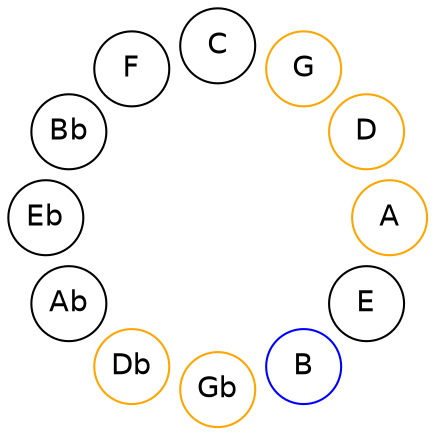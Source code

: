 
graph {

layout = circo;
mindist = .1

node [shape = circle, fontname = Helvetica, margin = 0]
edge [style=invis]

subgraph 1 {
	E -- B -- Gb -- Db -- Ab -- Eb -- Bb -- F -- C -- G -- D -- A -- E
}

B [color=blue];
Gb [color=orange];
Db [color=orange];
G [color=orange];
D [color=orange];
A [color=orange];
}
